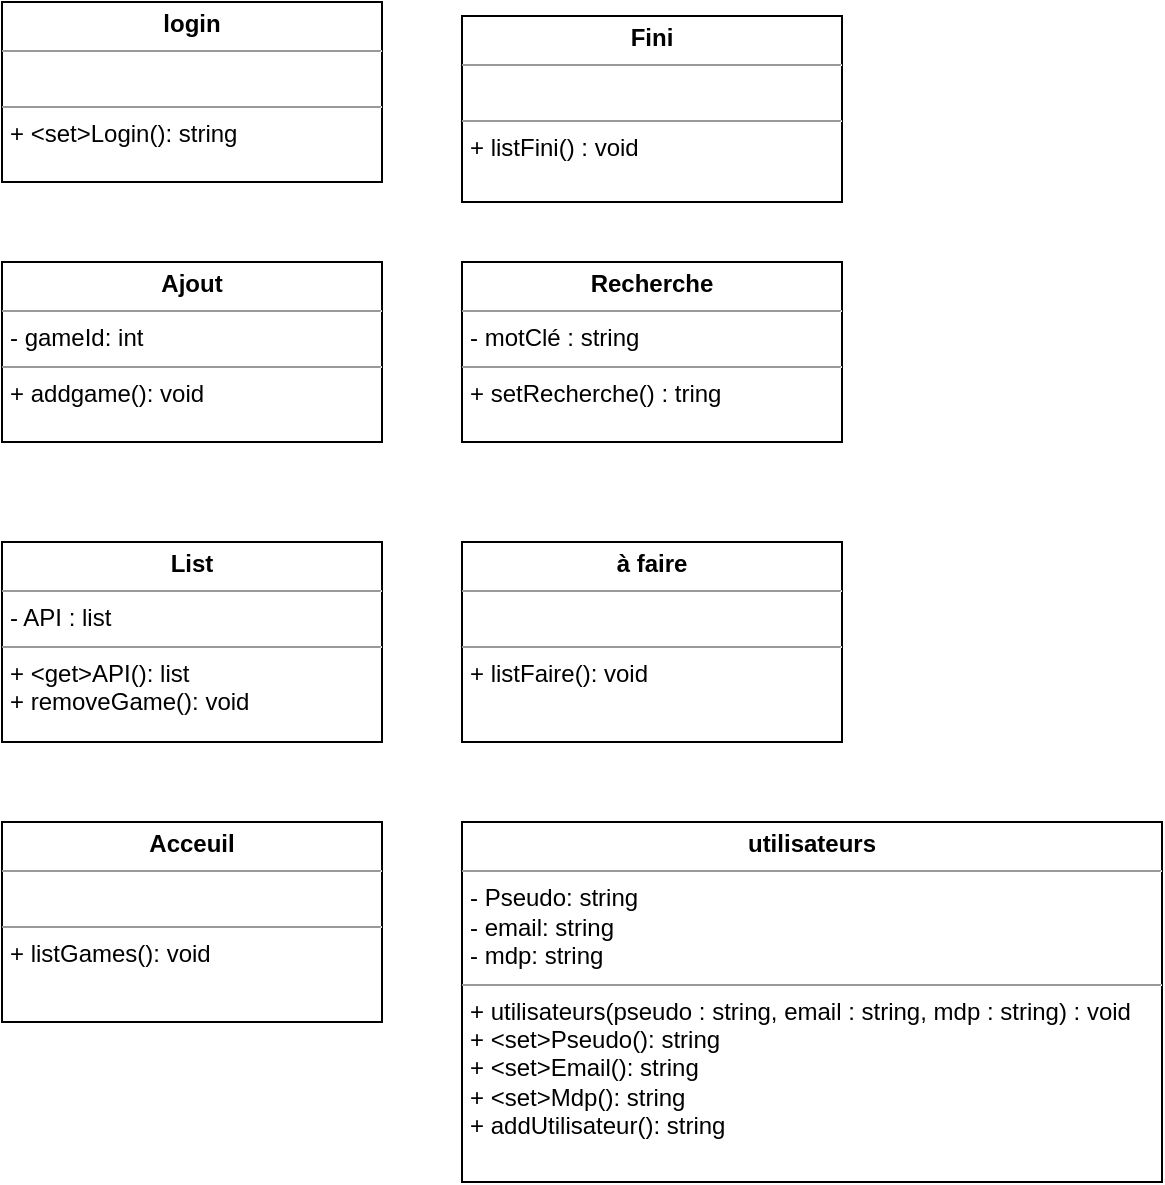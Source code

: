 <mxfile version="22.0.3" type="device">
  <diagram name="Page-1" id="c4acf3e9-155e-7222-9cf6-157b1a14988f">
    <mxGraphModel dx="712" dy="835" grid="1" gridSize="10" guides="1" tooltips="1" connect="1" arrows="1" fold="1" page="1" pageScale="1" pageWidth="850" pageHeight="1100" background="none" math="0" shadow="0">
      <root>
        <mxCell id="0" />
        <mxCell id="1" parent="0" />
        <mxCell id="5d2195bd80daf111-19" value="&lt;p style=&quot;margin:0px;margin-top:4px;text-align:center;&quot;&gt;&lt;b&gt;Ajout&lt;/b&gt;&lt;/p&gt;&lt;hr size=&quot;1&quot;&gt;&lt;p style=&quot;margin:0px;margin-left:4px;&quot;&gt;- gameId: int&lt;/p&gt;&lt;hr size=&quot;1&quot;&gt;&lt;p style=&quot;margin:0px;margin-left:4px;&quot;&gt;+ addgame(): void&lt;br&gt;&lt;/p&gt;&lt;p style=&quot;margin:0px;margin-left:4px;&quot;&gt;&lt;br&gt;&lt;/p&gt;" style="verticalAlign=top;align=left;overflow=fill;fontSize=12;fontFamily=Helvetica;html=1;rounded=0;shadow=0;comic=0;labelBackgroundColor=none;strokeWidth=1" parent="1" vertex="1">
          <mxGeometry x="60" y="210" width="190" height="90" as="geometry" />
        </mxCell>
        <mxCell id="5d2195bd80daf111-20" value="&lt;p style=&quot;margin:0px;margin-top:4px;text-align:center;&quot;&gt;&lt;b&gt;List&lt;/b&gt;&lt;/p&gt;&lt;hr size=&quot;1&quot;&gt;&lt;p style=&quot;margin:0px;margin-left:4px;&quot;&gt;- API : list&amp;nbsp;&lt;/p&gt;&lt;hr size=&quot;1&quot;&gt;&lt;p style=&quot;margin:0px;margin-left:4px;&quot;&gt;+ &amp;lt;get&amp;gt;API(): list&lt;/p&gt;&lt;p style=&quot;margin:0px;margin-left:4px;&quot;&gt;+ removeGame(): void&lt;br&gt;&lt;br&gt;&lt;/p&gt;" style="verticalAlign=top;align=left;overflow=fill;fontSize=12;fontFamily=Helvetica;html=1;rounded=0;shadow=0;comic=0;labelBackgroundColor=none;strokeWidth=1" parent="1" vertex="1">
          <mxGeometry x="60" y="350" width="190" height="100" as="geometry" />
        </mxCell>
        <mxCell id="VTRsxY5CyYn-MdZbNJlx-1" value="&lt;p style=&quot;margin:0px;margin-top:4px;text-align:center;&quot;&gt;&lt;b&gt;Acceuil&lt;/b&gt;&lt;/p&gt;&lt;hr size=&quot;1&quot;&gt;&lt;p style=&quot;margin:0px;margin-left:4px;&quot;&gt;&lt;br&gt;&lt;/p&gt;&lt;hr size=&quot;1&quot;&gt;&lt;p style=&quot;margin:0px;margin-left:4px;&quot;&gt;+ listGames(): void&lt;br&gt;&lt;br&gt;&lt;/p&gt;" style="verticalAlign=top;align=left;overflow=fill;fontSize=12;fontFamily=Helvetica;html=1;rounded=0;shadow=0;comic=0;labelBackgroundColor=none;strokeWidth=1" parent="1" vertex="1">
          <mxGeometry x="60" y="490" width="190" height="100" as="geometry" />
        </mxCell>
        <mxCell id="VTRsxY5CyYn-MdZbNJlx-2" value="&lt;p style=&quot;margin:0px;margin-top:4px;text-align:center;&quot;&gt;&lt;b&gt;Fini&lt;/b&gt;&lt;/p&gt;&lt;hr size=&quot;1&quot;&gt;&lt;p style=&quot;margin:0px;margin-left:4px;&quot;&gt;&lt;br&gt;&lt;/p&gt;&lt;hr size=&quot;1&quot;&gt;&lt;p style=&quot;margin:0px;margin-left:4px;&quot;&gt;+ listFini() : void&lt;br&gt;&lt;/p&gt;" style="verticalAlign=top;align=left;overflow=fill;fontSize=12;fontFamily=Helvetica;html=1;rounded=0;shadow=0;comic=0;labelBackgroundColor=none;strokeWidth=1" parent="1" vertex="1">
          <mxGeometry x="290" y="87" width="190" height="93" as="geometry" />
        </mxCell>
        <mxCell id="VTRsxY5CyYn-MdZbNJlx-3" value="&lt;p style=&quot;margin:0px;margin-top:4px;text-align:center;&quot;&gt;&lt;b&gt;Recherche&lt;/b&gt;&lt;/p&gt;&lt;hr size=&quot;1&quot;&gt;&lt;p style=&quot;margin:0px;margin-left:4px;&quot;&gt;- motClé : string&lt;br&gt;&lt;/p&gt;&lt;hr size=&quot;1&quot;&gt;&lt;p style=&quot;margin:0px;margin-left:4px;&quot;&gt;+ setRecherche() : tring&lt;br&gt;&lt;br&gt;&lt;/p&gt;" style="verticalAlign=top;align=left;overflow=fill;fontSize=12;fontFamily=Helvetica;html=1;rounded=0;shadow=0;comic=0;labelBackgroundColor=none;strokeWidth=1" parent="1" vertex="1">
          <mxGeometry x="290" y="210" width="190" height="90" as="geometry" />
        </mxCell>
        <mxCell id="VTRsxY5CyYn-MdZbNJlx-4" value="&lt;p style=&quot;margin:0px;margin-top:4px;text-align:center;&quot;&gt;&lt;b&gt;à faire&lt;/b&gt;&lt;/p&gt;&lt;hr size=&quot;1&quot;&gt;&lt;p style=&quot;margin:0px;margin-left:4px;&quot;&gt;&lt;br&gt;&lt;/p&gt;&lt;hr size=&quot;1&quot;&gt;&lt;p style=&quot;margin:0px;margin-left:4px;&quot;&gt;+ listFaire(): void&lt;br&gt;&lt;br&gt;&lt;/p&gt;" style="verticalAlign=top;align=left;overflow=fill;fontSize=12;fontFamily=Helvetica;html=1;rounded=0;shadow=0;comic=0;labelBackgroundColor=none;strokeWidth=1" parent="1" vertex="1">
          <mxGeometry x="290" y="350" width="190" height="100" as="geometry" />
        </mxCell>
        <mxCell id="VTRsxY5CyYn-MdZbNJlx-5" value="&lt;p style=&quot;margin:0px;margin-top:4px;text-align:center;&quot;&gt;&lt;b&gt;utilisateurs&lt;/b&gt;&lt;/p&gt;&lt;hr size=&quot;1&quot;&gt;&lt;p style=&quot;margin: 0px 0px 0px 4px;&quot;&gt;- Pseudo: string&lt;br&gt;- email: string&lt;/p&gt;&lt;p style=&quot;margin: 0px 0px 0px 4px;&quot;&gt;- mdp: string&lt;/p&gt;&lt;hr size=&quot;1&quot;&gt;&lt;p style=&quot;margin:0px;margin-left:4px;&quot;&gt;+ utilisateurs(pseudo : string, email : string, mdp : string) : void&lt;/p&gt;&lt;p style=&quot;margin:0px;margin-left:4px;&quot;&gt;+ &amp;lt;set&amp;gt;Pseudo(): string&lt;br&gt;+ &amp;lt;set&amp;gt;Email(): string&lt;/p&gt;&lt;p style=&quot;margin:0px;margin-left:4px;&quot;&gt;+ &amp;lt;set&amp;gt;Mdp(): string&lt;/p&gt;&lt;p style=&quot;margin:0px;margin-left:4px;&quot;&gt;+ addUtilisateur(): string&lt;/p&gt;" style="verticalAlign=top;align=left;overflow=fill;fontSize=12;fontFamily=Helvetica;html=1;rounded=0;shadow=0;comic=0;labelBackgroundColor=none;strokeWidth=1" parent="1" vertex="1">
          <mxGeometry x="290" y="490" width="350" height="180" as="geometry" />
        </mxCell>
        <mxCell id="VTRsxY5CyYn-MdZbNJlx-6" value="&lt;p style=&quot;margin:0px;margin-top:4px;text-align:center;&quot;&gt;&lt;b&gt;login&lt;/b&gt;&lt;/p&gt;&lt;hr size=&quot;1&quot;&gt;&lt;p style=&quot;margin:0px;margin-left:4px;&quot;&gt;&lt;br&gt;&lt;/p&gt;&lt;hr size=&quot;1&quot;&gt;&lt;p style=&quot;margin:0px;margin-left:4px;&quot;&gt;+ &amp;lt;set&amp;gt;Login(): string&lt;br&gt;&lt;br&gt;&lt;/p&gt;" style="verticalAlign=top;align=left;overflow=fill;fontSize=12;fontFamily=Helvetica;html=1;rounded=0;shadow=0;comic=0;labelBackgroundColor=none;strokeWidth=1" parent="1" vertex="1">
          <mxGeometry x="60" y="80" width="190" height="90" as="geometry" />
        </mxCell>
      </root>
    </mxGraphModel>
  </diagram>
</mxfile>
